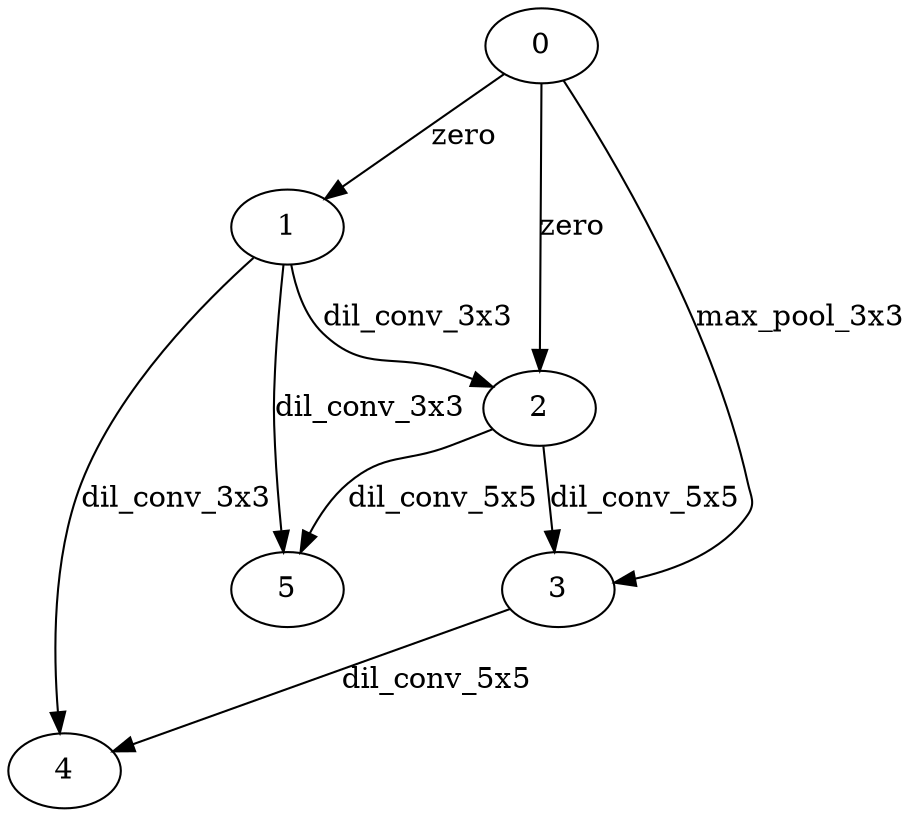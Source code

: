 digraph reduction_cell_19 {
	0 -> 1 [label=zero]
	0 -> 2 [label=zero]
	1 -> 2 [label=dil_conv_3x3]
	0 -> 3 [label=max_pool_3x3]
	2 -> 3 [label=dil_conv_5x5]
	1 -> 4 [label=dil_conv_3x3]
	3 -> 4 [label=dil_conv_5x5]
	2 -> 5 [label=dil_conv_5x5]
	1 -> 5 [label=dil_conv_3x3]
}
